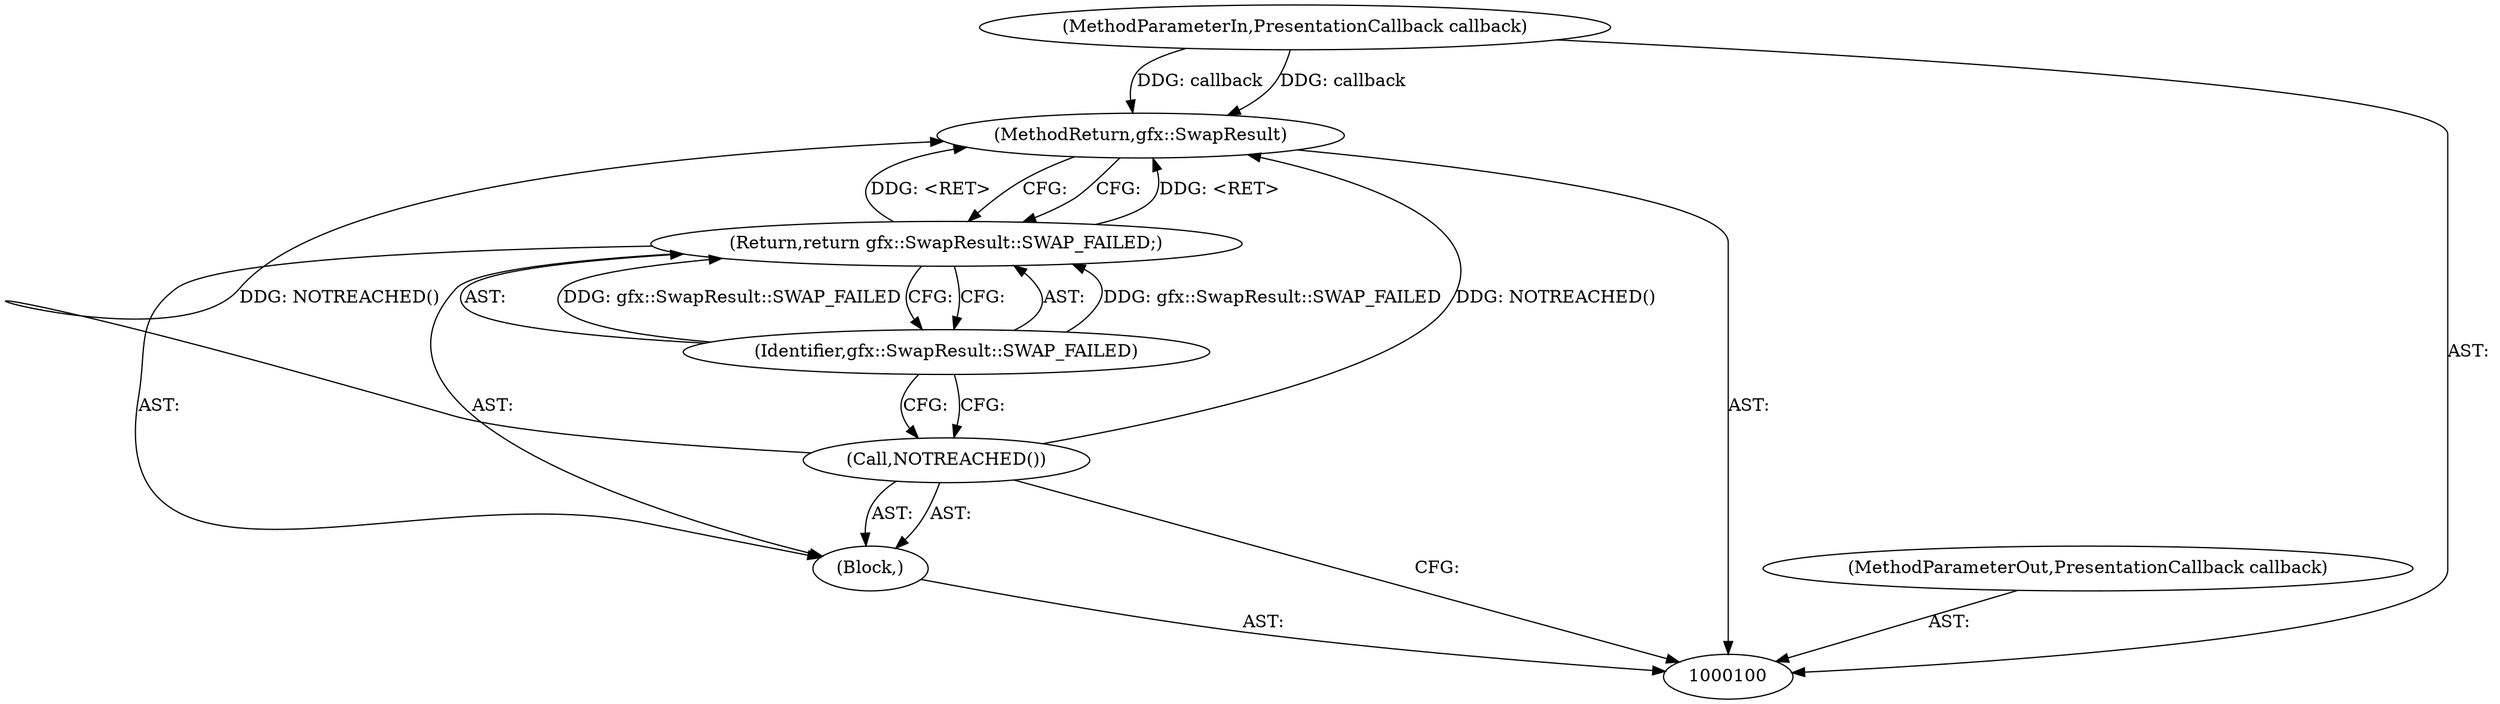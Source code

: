 digraph "0_Chrome_4afb628e068367d5b73440537555902cd12416f8_8" {
"1000106" [label="(MethodReturn,gfx::SwapResult)"];
"1000102" [label="(Block,)"];
"1000101" [label="(MethodParameterIn,PresentationCallback callback)"];
"1000115" [label="(MethodParameterOut,PresentationCallback callback)"];
"1000103" [label="(Call,NOTREACHED())"];
"1000104" [label="(Return,return gfx::SwapResult::SWAP_FAILED;)"];
"1000105" [label="(Identifier,gfx::SwapResult::SWAP_FAILED)"];
"1000106" -> "1000100"  [label="AST: "];
"1000106" -> "1000104"  [label="CFG: "];
"1000103" -> "1000106"  [label="DDG: NOTREACHED()"];
"1000101" -> "1000106"  [label="DDG: callback"];
"1000104" -> "1000106"  [label="DDG: <RET>"];
"1000102" -> "1000100"  [label="AST: "];
"1000103" -> "1000102"  [label="AST: "];
"1000104" -> "1000102"  [label="AST: "];
"1000101" -> "1000100"  [label="AST: "];
"1000101" -> "1000106"  [label="DDG: callback"];
"1000115" -> "1000100"  [label="AST: "];
"1000103" -> "1000102"  [label="AST: "];
"1000103" -> "1000100"  [label="CFG: "];
"1000105" -> "1000103"  [label="CFG: "];
"1000103" -> "1000106"  [label="DDG: NOTREACHED()"];
"1000104" -> "1000102"  [label="AST: "];
"1000104" -> "1000105"  [label="CFG: "];
"1000105" -> "1000104"  [label="AST: "];
"1000106" -> "1000104"  [label="CFG: "];
"1000104" -> "1000106"  [label="DDG: <RET>"];
"1000105" -> "1000104"  [label="DDG: gfx::SwapResult::SWAP_FAILED"];
"1000105" -> "1000104"  [label="AST: "];
"1000105" -> "1000103"  [label="CFG: "];
"1000104" -> "1000105"  [label="CFG: "];
"1000105" -> "1000104"  [label="DDG: gfx::SwapResult::SWAP_FAILED"];
}
